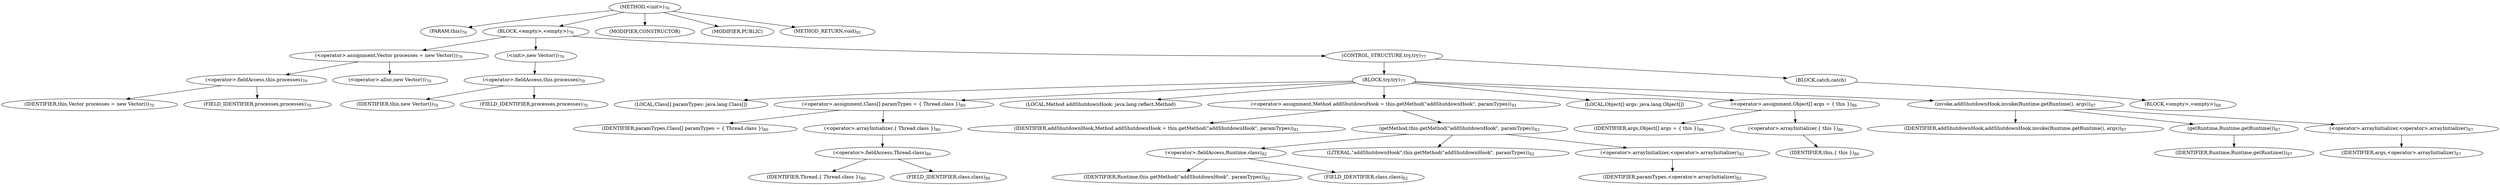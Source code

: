 digraph "&lt;init&gt;" {  
"55" [label = <(METHOD,&lt;init&gt;)<SUB>76</SUB>> ]
"4" [label = <(PARAM,this)<SUB>76</SUB>> ]
"56" [label = <(BLOCK,&lt;empty&gt;,&lt;empty&gt;)<SUB>76</SUB>> ]
"57" [label = <(&lt;operator&gt;.assignment,Vector processes = new Vector())<SUB>70</SUB>> ]
"58" [label = <(&lt;operator&gt;.fieldAccess,this.processes)<SUB>70</SUB>> ]
"59" [label = <(IDENTIFIER,this,Vector processes = new Vector())<SUB>70</SUB>> ]
"60" [label = <(FIELD_IDENTIFIER,processes,processes)<SUB>70</SUB>> ]
"61" [label = <(&lt;operator&gt;.alloc,new Vector())<SUB>70</SUB>> ]
"62" [label = <(&lt;init&gt;,new Vector())<SUB>70</SUB>> ]
"63" [label = <(&lt;operator&gt;.fieldAccess,this.processes)<SUB>70</SUB>> ]
"64" [label = <(IDENTIFIER,this,new Vector())<SUB>70</SUB>> ]
"65" [label = <(FIELD_IDENTIFIER,processes,processes)<SUB>70</SUB>> ]
"66" [label = <(CONTROL_STRUCTURE,try,try)<SUB>77</SUB>> ]
"67" [label = <(BLOCK,try,try)<SUB>77</SUB>> ]
"68" [label = <(LOCAL,Class[] paramTypes: java.lang.Class[])> ]
"69" [label = <(&lt;operator&gt;.assignment,Class[] paramTypes = { Thread.class })<SUB>80</SUB>> ]
"70" [label = <(IDENTIFIER,paramTypes,Class[] paramTypes = { Thread.class })<SUB>80</SUB>> ]
"71" [label = <(&lt;operator&gt;.arrayInitializer,{ Thread.class })<SUB>80</SUB>> ]
"72" [label = <(&lt;operator&gt;.fieldAccess,Thread.class)<SUB>80</SUB>> ]
"73" [label = <(IDENTIFIER,Thread,{ Thread.class })<SUB>80</SUB>> ]
"74" [label = <(FIELD_IDENTIFIER,class,class)<SUB>80</SUB>> ]
"75" [label = <(LOCAL,Method addShutdownHook: java.lang.reflect.Method)> ]
"76" [label = <(&lt;operator&gt;.assignment,Method addShutdownHook = this.getMethod(&quot;addShutdownHook&quot;, paramTypes))<SUB>81</SUB>> ]
"77" [label = <(IDENTIFIER,addShutdownHook,Method addShutdownHook = this.getMethod(&quot;addShutdownHook&quot;, paramTypes))<SUB>81</SUB>> ]
"78" [label = <(getMethod,this.getMethod(&quot;addShutdownHook&quot;, paramTypes))<SUB>82</SUB>> ]
"79" [label = <(&lt;operator&gt;.fieldAccess,Runtime.class)<SUB>82</SUB>> ]
"80" [label = <(IDENTIFIER,Runtime,this.getMethod(&quot;addShutdownHook&quot;, paramTypes))<SUB>82</SUB>> ]
"81" [label = <(FIELD_IDENTIFIER,class,class)<SUB>82</SUB>> ]
"82" [label = <(LITERAL,&quot;addShutdownHook&quot;,this.getMethod(&quot;addShutdownHook&quot;, paramTypes))<SUB>82</SUB>> ]
"83" [label = <(&lt;operator&gt;.arrayInitializer,&lt;operator&gt;.arrayInitializer)<SUB>82</SUB>> ]
"84" [label = <(IDENTIFIER,paramTypes,&lt;operator&gt;.arrayInitializer)<SUB>82</SUB>> ]
"85" [label = <(LOCAL,Object[] args: java.lang.Object[])> ]
"86" [label = <(&lt;operator&gt;.assignment,Object[] args = { this })<SUB>86</SUB>> ]
"87" [label = <(IDENTIFIER,args,Object[] args = { this })<SUB>86</SUB>> ]
"88" [label = <(&lt;operator&gt;.arrayInitializer,{ this })<SUB>86</SUB>> ]
"3" [label = <(IDENTIFIER,this,{ this })<SUB>86</SUB>> ]
"89" [label = <(invoke,addShutdownHook.invoke(Runtime.getRuntime(), args))<SUB>87</SUB>> ]
"90" [label = <(IDENTIFIER,addShutdownHook,addShutdownHook.invoke(Runtime.getRuntime(), args))<SUB>87</SUB>> ]
"91" [label = <(getRuntime,Runtime.getRuntime())<SUB>87</SUB>> ]
"92" [label = <(IDENTIFIER,Runtime,Runtime.getRuntime())<SUB>87</SUB>> ]
"93" [label = <(&lt;operator&gt;.arrayInitializer,&lt;operator&gt;.arrayInitializer)<SUB>87</SUB>> ]
"94" [label = <(IDENTIFIER,args,&lt;operator&gt;.arrayInitializer)<SUB>87</SUB>> ]
"95" [label = <(BLOCK,catch,catch)> ]
"96" [label = <(BLOCK,&lt;empty&gt;,&lt;empty&gt;)<SUB>88</SUB>> ]
"97" [label = <(MODIFIER,CONSTRUCTOR)> ]
"98" [label = <(MODIFIER,PUBLIC)> ]
"99" [label = <(METHOD_RETURN,void)<SUB>91</SUB>> ]
  "55" -> "4" 
  "55" -> "56" 
  "55" -> "97" 
  "55" -> "98" 
  "55" -> "99" 
  "56" -> "57" 
  "56" -> "62" 
  "56" -> "66" 
  "57" -> "58" 
  "57" -> "61" 
  "58" -> "59" 
  "58" -> "60" 
  "62" -> "63" 
  "63" -> "64" 
  "63" -> "65" 
  "66" -> "67" 
  "66" -> "95" 
  "67" -> "68" 
  "67" -> "69" 
  "67" -> "75" 
  "67" -> "76" 
  "67" -> "85" 
  "67" -> "86" 
  "67" -> "89" 
  "69" -> "70" 
  "69" -> "71" 
  "71" -> "72" 
  "72" -> "73" 
  "72" -> "74" 
  "76" -> "77" 
  "76" -> "78" 
  "78" -> "79" 
  "78" -> "82" 
  "78" -> "83" 
  "79" -> "80" 
  "79" -> "81" 
  "83" -> "84" 
  "86" -> "87" 
  "86" -> "88" 
  "88" -> "3" 
  "89" -> "90" 
  "89" -> "91" 
  "89" -> "93" 
  "91" -> "92" 
  "93" -> "94" 
  "95" -> "96" 
}
